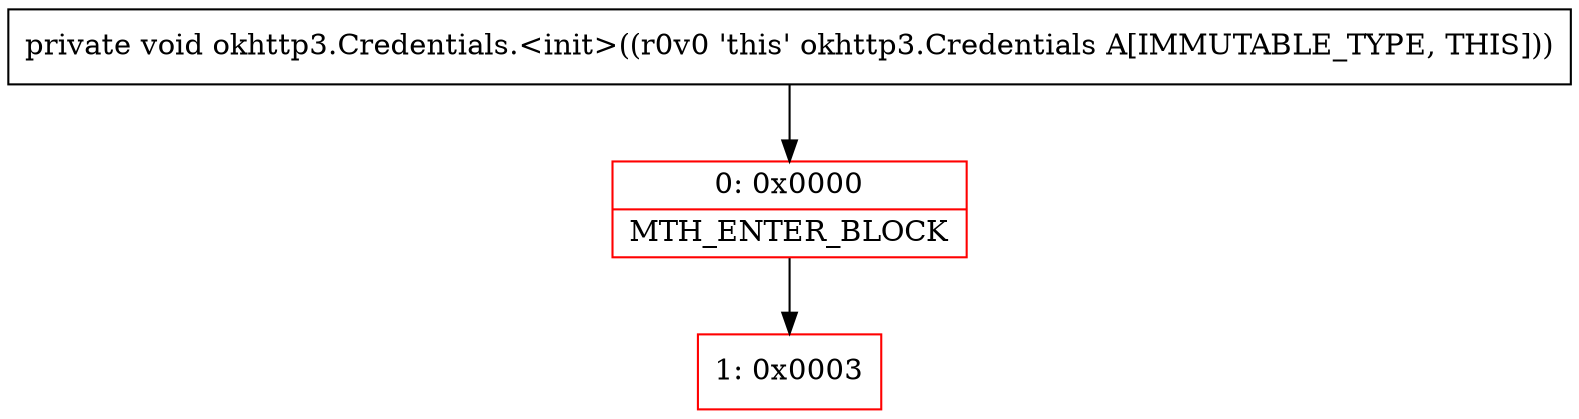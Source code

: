 digraph "CFG forokhttp3.Credentials.\<init\>()V" {
subgraph cluster_Region_1914014900 {
label = "R(0)";
node [shape=record,color=blue];
}
Node_0 [shape=record,color=red,label="{0\:\ 0x0000|MTH_ENTER_BLOCK\l}"];
Node_1 [shape=record,color=red,label="{1\:\ 0x0003}"];
MethodNode[shape=record,label="{private void okhttp3.Credentials.\<init\>((r0v0 'this' okhttp3.Credentials A[IMMUTABLE_TYPE, THIS])) }"];
MethodNode -> Node_0;
Node_0 -> Node_1;
}

